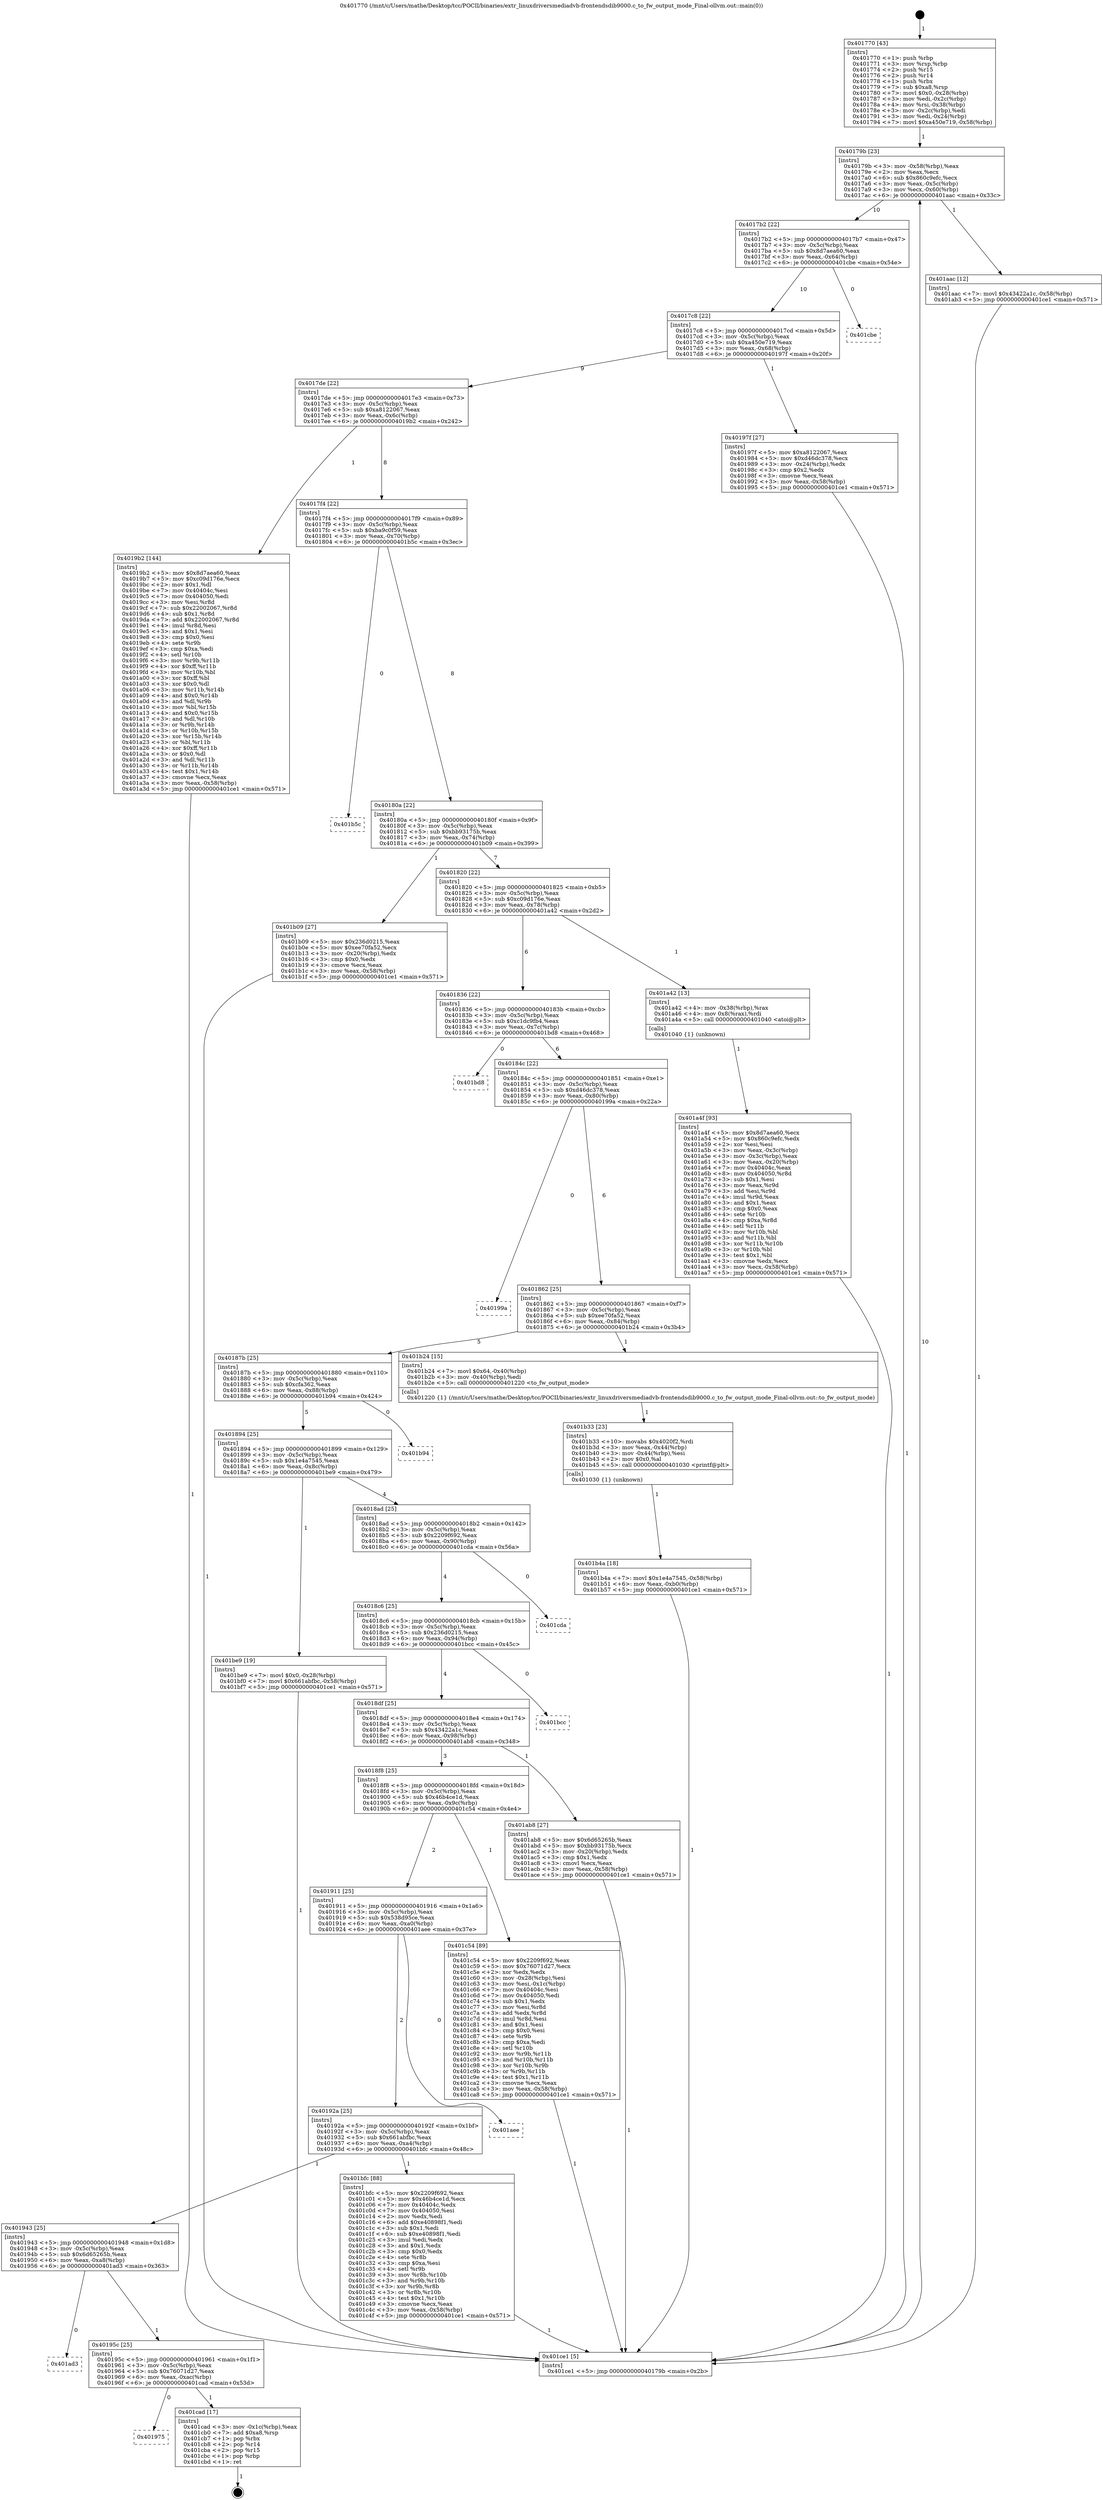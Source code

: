 digraph "0x401770" {
  label = "0x401770 (/mnt/c/Users/mathe/Desktop/tcc/POCII/binaries/extr_linuxdriversmediadvb-frontendsdib9000.c_to_fw_output_mode_Final-ollvm.out::main(0))"
  labelloc = "t"
  node[shape=record]

  Entry [label="",width=0.3,height=0.3,shape=circle,fillcolor=black,style=filled]
  "0x40179b" [label="{
     0x40179b [23]\l
     | [instrs]\l
     &nbsp;&nbsp;0x40179b \<+3\>: mov -0x58(%rbp),%eax\l
     &nbsp;&nbsp;0x40179e \<+2\>: mov %eax,%ecx\l
     &nbsp;&nbsp;0x4017a0 \<+6\>: sub $0x860c9efc,%ecx\l
     &nbsp;&nbsp;0x4017a6 \<+3\>: mov %eax,-0x5c(%rbp)\l
     &nbsp;&nbsp;0x4017a9 \<+3\>: mov %ecx,-0x60(%rbp)\l
     &nbsp;&nbsp;0x4017ac \<+6\>: je 0000000000401aac \<main+0x33c\>\l
  }"]
  "0x401aac" [label="{
     0x401aac [12]\l
     | [instrs]\l
     &nbsp;&nbsp;0x401aac \<+7\>: movl $0x43422a1c,-0x58(%rbp)\l
     &nbsp;&nbsp;0x401ab3 \<+5\>: jmp 0000000000401ce1 \<main+0x571\>\l
  }"]
  "0x4017b2" [label="{
     0x4017b2 [22]\l
     | [instrs]\l
     &nbsp;&nbsp;0x4017b2 \<+5\>: jmp 00000000004017b7 \<main+0x47\>\l
     &nbsp;&nbsp;0x4017b7 \<+3\>: mov -0x5c(%rbp),%eax\l
     &nbsp;&nbsp;0x4017ba \<+5\>: sub $0x8d7aea60,%eax\l
     &nbsp;&nbsp;0x4017bf \<+3\>: mov %eax,-0x64(%rbp)\l
     &nbsp;&nbsp;0x4017c2 \<+6\>: je 0000000000401cbe \<main+0x54e\>\l
  }"]
  Exit [label="",width=0.3,height=0.3,shape=circle,fillcolor=black,style=filled,peripheries=2]
  "0x401cbe" [label="{
     0x401cbe\l
  }", style=dashed]
  "0x4017c8" [label="{
     0x4017c8 [22]\l
     | [instrs]\l
     &nbsp;&nbsp;0x4017c8 \<+5\>: jmp 00000000004017cd \<main+0x5d\>\l
     &nbsp;&nbsp;0x4017cd \<+3\>: mov -0x5c(%rbp),%eax\l
     &nbsp;&nbsp;0x4017d0 \<+5\>: sub $0xa450e719,%eax\l
     &nbsp;&nbsp;0x4017d5 \<+3\>: mov %eax,-0x68(%rbp)\l
     &nbsp;&nbsp;0x4017d8 \<+6\>: je 000000000040197f \<main+0x20f\>\l
  }"]
  "0x401975" [label="{
     0x401975\l
  }", style=dashed]
  "0x40197f" [label="{
     0x40197f [27]\l
     | [instrs]\l
     &nbsp;&nbsp;0x40197f \<+5\>: mov $0xa8122067,%eax\l
     &nbsp;&nbsp;0x401984 \<+5\>: mov $0xd46dc378,%ecx\l
     &nbsp;&nbsp;0x401989 \<+3\>: mov -0x24(%rbp),%edx\l
     &nbsp;&nbsp;0x40198c \<+3\>: cmp $0x2,%edx\l
     &nbsp;&nbsp;0x40198f \<+3\>: cmovne %ecx,%eax\l
     &nbsp;&nbsp;0x401992 \<+3\>: mov %eax,-0x58(%rbp)\l
     &nbsp;&nbsp;0x401995 \<+5\>: jmp 0000000000401ce1 \<main+0x571\>\l
  }"]
  "0x4017de" [label="{
     0x4017de [22]\l
     | [instrs]\l
     &nbsp;&nbsp;0x4017de \<+5\>: jmp 00000000004017e3 \<main+0x73\>\l
     &nbsp;&nbsp;0x4017e3 \<+3\>: mov -0x5c(%rbp),%eax\l
     &nbsp;&nbsp;0x4017e6 \<+5\>: sub $0xa8122067,%eax\l
     &nbsp;&nbsp;0x4017eb \<+3\>: mov %eax,-0x6c(%rbp)\l
     &nbsp;&nbsp;0x4017ee \<+6\>: je 00000000004019b2 \<main+0x242\>\l
  }"]
  "0x401ce1" [label="{
     0x401ce1 [5]\l
     | [instrs]\l
     &nbsp;&nbsp;0x401ce1 \<+5\>: jmp 000000000040179b \<main+0x2b\>\l
  }"]
  "0x401770" [label="{
     0x401770 [43]\l
     | [instrs]\l
     &nbsp;&nbsp;0x401770 \<+1\>: push %rbp\l
     &nbsp;&nbsp;0x401771 \<+3\>: mov %rsp,%rbp\l
     &nbsp;&nbsp;0x401774 \<+2\>: push %r15\l
     &nbsp;&nbsp;0x401776 \<+2\>: push %r14\l
     &nbsp;&nbsp;0x401778 \<+1\>: push %rbx\l
     &nbsp;&nbsp;0x401779 \<+7\>: sub $0xa8,%rsp\l
     &nbsp;&nbsp;0x401780 \<+7\>: movl $0x0,-0x28(%rbp)\l
     &nbsp;&nbsp;0x401787 \<+3\>: mov %edi,-0x2c(%rbp)\l
     &nbsp;&nbsp;0x40178a \<+4\>: mov %rsi,-0x38(%rbp)\l
     &nbsp;&nbsp;0x40178e \<+3\>: mov -0x2c(%rbp),%edi\l
     &nbsp;&nbsp;0x401791 \<+3\>: mov %edi,-0x24(%rbp)\l
     &nbsp;&nbsp;0x401794 \<+7\>: movl $0xa450e719,-0x58(%rbp)\l
  }"]
  "0x401cad" [label="{
     0x401cad [17]\l
     | [instrs]\l
     &nbsp;&nbsp;0x401cad \<+3\>: mov -0x1c(%rbp),%eax\l
     &nbsp;&nbsp;0x401cb0 \<+7\>: add $0xa8,%rsp\l
     &nbsp;&nbsp;0x401cb7 \<+1\>: pop %rbx\l
     &nbsp;&nbsp;0x401cb8 \<+2\>: pop %r14\l
     &nbsp;&nbsp;0x401cba \<+2\>: pop %r15\l
     &nbsp;&nbsp;0x401cbc \<+1\>: pop %rbp\l
     &nbsp;&nbsp;0x401cbd \<+1\>: ret\l
  }"]
  "0x4019b2" [label="{
     0x4019b2 [144]\l
     | [instrs]\l
     &nbsp;&nbsp;0x4019b2 \<+5\>: mov $0x8d7aea60,%eax\l
     &nbsp;&nbsp;0x4019b7 \<+5\>: mov $0xc09d176e,%ecx\l
     &nbsp;&nbsp;0x4019bc \<+2\>: mov $0x1,%dl\l
     &nbsp;&nbsp;0x4019be \<+7\>: mov 0x40404c,%esi\l
     &nbsp;&nbsp;0x4019c5 \<+7\>: mov 0x404050,%edi\l
     &nbsp;&nbsp;0x4019cc \<+3\>: mov %esi,%r8d\l
     &nbsp;&nbsp;0x4019cf \<+7\>: sub $0x22002067,%r8d\l
     &nbsp;&nbsp;0x4019d6 \<+4\>: sub $0x1,%r8d\l
     &nbsp;&nbsp;0x4019da \<+7\>: add $0x22002067,%r8d\l
     &nbsp;&nbsp;0x4019e1 \<+4\>: imul %r8d,%esi\l
     &nbsp;&nbsp;0x4019e5 \<+3\>: and $0x1,%esi\l
     &nbsp;&nbsp;0x4019e8 \<+3\>: cmp $0x0,%esi\l
     &nbsp;&nbsp;0x4019eb \<+4\>: sete %r9b\l
     &nbsp;&nbsp;0x4019ef \<+3\>: cmp $0xa,%edi\l
     &nbsp;&nbsp;0x4019f2 \<+4\>: setl %r10b\l
     &nbsp;&nbsp;0x4019f6 \<+3\>: mov %r9b,%r11b\l
     &nbsp;&nbsp;0x4019f9 \<+4\>: xor $0xff,%r11b\l
     &nbsp;&nbsp;0x4019fd \<+3\>: mov %r10b,%bl\l
     &nbsp;&nbsp;0x401a00 \<+3\>: xor $0xff,%bl\l
     &nbsp;&nbsp;0x401a03 \<+3\>: xor $0x0,%dl\l
     &nbsp;&nbsp;0x401a06 \<+3\>: mov %r11b,%r14b\l
     &nbsp;&nbsp;0x401a09 \<+4\>: and $0x0,%r14b\l
     &nbsp;&nbsp;0x401a0d \<+3\>: and %dl,%r9b\l
     &nbsp;&nbsp;0x401a10 \<+3\>: mov %bl,%r15b\l
     &nbsp;&nbsp;0x401a13 \<+4\>: and $0x0,%r15b\l
     &nbsp;&nbsp;0x401a17 \<+3\>: and %dl,%r10b\l
     &nbsp;&nbsp;0x401a1a \<+3\>: or %r9b,%r14b\l
     &nbsp;&nbsp;0x401a1d \<+3\>: or %r10b,%r15b\l
     &nbsp;&nbsp;0x401a20 \<+3\>: xor %r15b,%r14b\l
     &nbsp;&nbsp;0x401a23 \<+3\>: or %bl,%r11b\l
     &nbsp;&nbsp;0x401a26 \<+4\>: xor $0xff,%r11b\l
     &nbsp;&nbsp;0x401a2a \<+3\>: or $0x0,%dl\l
     &nbsp;&nbsp;0x401a2d \<+3\>: and %dl,%r11b\l
     &nbsp;&nbsp;0x401a30 \<+3\>: or %r11b,%r14b\l
     &nbsp;&nbsp;0x401a33 \<+4\>: test $0x1,%r14b\l
     &nbsp;&nbsp;0x401a37 \<+3\>: cmovne %ecx,%eax\l
     &nbsp;&nbsp;0x401a3a \<+3\>: mov %eax,-0x58(%rbp)\l
     &nbsp;&nbsp;0x401a3d \<+5\>: jmp 0000000000401ce1 \<main+0x571\>\l
  }"]
  "0x4017f4" [label="{
     0x4017f4 [22]\l
     | [instrs]\l
     &nbsp;&nbsp;0x4017f4 \<+5\>: jmp 00000000004017f9 \<main+0x89\>\l
     &nbsp;&nbsp;0x4017f9 \<+3\>: mov -0x5c(%rbp),%eax\l
     &nbsp;&nbsp;0x4017fc \<+5\>: sub $0xba9c0f59,%eax\l
     &nbsp;&nbsp;0x401801 \<+3\>: mov %eax,-0x70(%rbp)\l
     &nbsp;&nbsp;0x401804 \<+6\>: je 0000000000401b5c \<main+0x3ec\>\l
  }"]
  "0x40195c" [label="{
     0x40195c [25]\l
     | [instrs]\l
     &nbsp;&nbsp;0x40195c \<+5\>: jmp 0000000000401961 \<main+0x1f1\>\l
     &nbsp;&nbsp;0x401961 \<+3\>: mov -0x5c(%rbp),%eax\l
     &nbsp;&nbsp;0x401964 \<+5\>: sub $0x76071d27,%eax\l
     &nbsp;&nbsp;0x401969 \<+6\>: mov %eax,-0xac(%rbp)\l
     &nbsp;&nbsp;0x40196f \<+6\>: je 0000000000401cad \<main+0x53d\>\l
  }"]
  "0x401b5c" [label="{
     0x401b5c\l
  }", style=dashed]
  "0x40180a" [label="{
     0x40180a [22]\l
     | [instrs]\l
     &nbsp;&nbsp;0x40180a \<+5\>: jmp 000000000040180f \<main+0x9f\>\l
     &nbsp;&nbsp;0x40180f \<+3\>: mov -0x5c(%rbp),%eax\l
     &nbsp;&nbsp;0x401812 \<+5\>: sub $0xbb93175b,%eax\l
     &nbsp;&nbsp;0x401817 \<+3\>: mov %eax,-0x74(%rbp)\l
     &nbsp;&nbsp;0x40181a \<+6\>: je 0000000000401b09 \<main+0x399\>\l
  }"]
  "0x401ad3" [label="{
     0x401ad3\l
  }", style=dashed]
  "0x401b09" [label="{
     0x401b09 [27]\l
     | [instrs]\l
     &nbsp;&nbsp;0x401b09 \<+5\>: mov $0x236d0215,%eax\l
     &nbsp;&nbsp;0x401b0e \<+5\>: mov $0xee70fa52,%ecx\l
     &nbsp;&nbsp;0x401b13 \<+3\>: mov -0x20(%rbp),%edx\l
     &nbsp;&nbsp;0x401b16 \<+3\>: cmp $0x0,%edx\l
     &nbsp;&nbsp;0x401b19 \<+3\>: cmove %ecx,%eax\l
     &nbsp;&nbsp;0x401b1c \<+3\>: mov %eax,-0x58(%rbp)\l
     &nbsp;&nbsp;0x401b1f \<+5\>: jmp 0000000000401ce1 \<main+0x571\>\l
  }"]
  "0x401820" [label="{
     0x401820 [22]\l
     | [instrs]\l
     &nbsp;&nbsp;0x401820 \<+5\>: jmp 0000000000401825 \<main+0xb5\>\l
     &nbsp;&nbsp;0x401825 \<+3\>: mov -0x5c(%rbp),%eax\l
     &nbsp;&nbsp;0x401828 \<+5\>: sub $0xc09d176e,%eax\l
     &nbsp;&nbsp;0x40182d \<+3\>: mov %eax,-0x78(%rbp)\l
     &nbsp;&nbsp;0x401830 \<+6\>: je 0000000000401a42 \<main+0x2d2\>\l
  }"]
  "0x401943" [label="{
     0x401943 [25]\l
     | [instrs]\l
     &nbsp;&nbsp;0x401943 \<+5\>: jmp 0000000000401948 \<main+0x1d8\>\l
     &nbsp;&nbsp;0x401948 \<+3\>: mov -0x5c(%rbp),%eax\l
     &nbsp;&nbsp;0x40194b \<+5\>: sub $0x6d65265b,%eax\l
     &nbsp;&nbsp;0x401950 \<+6\>: mov %eax,-0xa8(%rbp)\l
     &nbsp;&nbsp;0x401956 \<+6\>: je 0000000000401ad3 \<main+0x363\>\l
  }"]
  "0x401a42" [label="{
     0x401a42 [13]\l
     | [instrs]\l
     &nbsp;&nbsp;0x401a42 \<+4\>: mov -0x38(%rbp),%rax\l
     &nbsp;&nbsp;0x401a46 \<+4\>: mov 0x8(%rax),%rdi\l
     &nbsp;&nbsp;0x401a4a \<+5\>: call 0000000000401040 \<atoi@plt\>\l
     | [calls]\l
     &nbsp;&nbsp;0x401040 \{1\} (unknown)\l
  }"]
  "0x401836" [label="{
     0x401836 [22]\l
     | [instrs]\l
     &nbsp;&nbsp;0x401836 \<+5\>: jmp 000000000040183b \<main+0xcb\>\l
     &nbsp;&nbsp;0x40183b \<+3\>: mov -0x5c(%rbp),%eax\l
     &nbsp;&nbsp;0x40183e \<+5\>: sub $0xc1dc9fb4,%eax\l
     &nbsp;&nbsp;0x401843 \<+3\>: mov %eax,-0x7c(%rbp)\l
     &nbsp;&nbsp;0x401846 \<+6\>: je 0000000000401bd8 \<main+0x468\>\l
  }"]
  "0x401a4f" [label="{
     0x401a4f [93]\l
     | [instrs]\l
     &nbsp;&nbsp;0x401a4f \<+5\>: mov $0x8d7aea60,%ecx\l
     &nbsp;&nbsp;0x401a54 \<+5\>: mov $0x860c9efc,%edx\l
     &nbsp;&nbsp;0x401a59 \<+2\>: xor %esi,%esi\l
     &nbsp;&nbsp;0x401a5b \<+3\>: mov %eax,-0x3c(%rbp)\l
     &nbsp;&nbsp;0x401a5e \<+3\>: mov -0x3c(%rbp),%eax\l
     &nbsp;&nbsp;0x401a61 \<+3\>: mov %eax,-0x20(%rbp)\l
     &nbsp;&nbsp;0x401a64 \<+7\>: mov 0x40404c,%eax\l
     &nbsp;&nbsp;0x401a6b \<+8\>: mov 0x404050,%r8d\l
     &nbsp;&nbsp;0x401a73 \<+3\>: sub $0x1,%esi\l
     &nbsp;&nbsp;0x401a76 \<+3\>: mov %eax,%r9d\l
     &nbsp;&nbsp;0x401a79 \<+3\>: add %esi,%r9d\l
     &nbsp;&nbsp;0x401a7c \<+4\>: imul %r9d,%eax\l
     &nbsp;&nbsp;0x401a80 \<+3\>: and $0x1,%eax\l
     &nbsp;&nbsp;0x401a83 \<+3\>: cmp $0x0,%eax\l
     &nbsp;&nbsp;0x401a86 \<+4\>: sete %r10b\l
     &nbsp;&nbsp;0x401a8a \<+4\>: cmp $0xa,%r8d\l
     &nbsp;&nbsp;0x401a8e \<+4\>: setl %r11b\l
     &nbsp;&nbsp;0x401a92 \<+3\>: mov %r10b,%bl\l
     &nbsp;&nbsp;0x401a95 \<+3\>: and %r11b,%bl\l
     &nbsp;&nbsp;0x401a98 \<+3\>: xor %r11b,%r10b\l
     &nbsp;&nbsp;0x401a9b \<+3\>: or %r10b,%bl\l
     &nbsp;&nbsp;0x401a9e \<+3\>: test $0x1,%bl\l
     &nbsp;&nbsp;0x401aa1 \<+3\>: cmovne %edx,%ecx\l
     &nbsp;&nbsp;0x401aa4 \<+3\>: mov %ecx,-0x58(%rbp)\l
     &nbsp;&nbsp;0x401aa7 \<+5\>: jmp 0000000000401ce1 \<main+0x571\>\l
  }"]
  "0x401bfc" [label="{
     0x401bfc [88]\l
     | [instrs]\l
     &nbsp;&nbsp;0x401bfc \<+5\>: mov $0x2209f692,%eax\l
     &nbsp;&nbsp;0x401c01 \<+5\>: mov $0x46b4ce1d,%ecx\l
     &nbsp;&nbsp;0x401c06 \<+7\>: mov 0x40404c,%edx\l
     &nbsp;&nbsp;0x401c0d \<+7\>: mov 0x404050,%esi\l
     &nbsp;&nbsp;0x401c14 \<+2\>: mov %edx,%edi\l
     &nbsp;&nbsp;0x401c16 \<+6\>: add $0xe40898f1,%edi\l
     &nbsp;&nbsp;0x401c1c \<+3\>: sub $0x1,%edi\l
     &nbsp;&nbsp;0x401c1f \<+6\>: sub $0xe40898f1,%edi\l
     &nbsp;&nbsp;0x401c25 \<+3\>: imul %edi,%edx\l
     &nbsp;&nbsp;0x401c28 \<+3\>: and $0x1,%edx\l
     &nbsp;&nbsp;0x401c2b \<+3\>: cmp $0x0,%edx\l
     &nbsp;&nbsp;0x401c2e \<+4\>: sete %r8b\l
     &nbsp;&nbsp;0x401c32 \<+3\>: cmp $0xa,%esi\l
     &nbsp;&nbsp;0x401c35 \<+4\>: setl %r9b\l
     &nbsp;&nbsp;0x401c39 \<+3\>: mov %r8b,%r10b\l
     &nbsp;&nbsp;0x401c3c \<+3\>: and %r9b,%r10b\l
     &nbsp;&nbsp;0x401c3f \<+3\>: xor %r9b,%r8b\l
     &nbsp;&nbsp;0x401c42 \<+3\>: or %r8b,%r10b\l
     &nbsp;&nbsp;0x401c45 \<+4\>: test $0x1,%r10b\l
     &nbsp;&nbsp;0x401c49 \<+3\>: cmovne %ecx,%eax\l
     &nbsp;&nbsp;0x401c4c \<+3\>: mov %eax,-0x58(%rbp)\l
     &nbsp;&nbsp;0x401c4f \<+5\>: jmp 0000000000401ce1 \<main+0x571\>\l
  }"]
  "0x401bd8" [label="{
     0x401bd8\l
  }", style=dashed]
  "0x40184c" [label="{
     0x40184c [22]\l
     | [instrs]\l
     &nbsp;&nbsp;0x40184c \<+5\>: jmp 0000000000401851 \<main+0xe1\>\l
     &nbsp;&nbsp;0x401851 \<+3\>: mov -0x5c(%rbp),%eax\l
     &nbsp;&nbsp;0x401854 \<+5\>: sub $0xd46dc378,%eax\l
     &nbsp;&nbsp;0x401859 \<+3\>: mov %eax,-0x80(%rbp)\l
     &nbsp;&nbsp;0x40185c \<+6\>: je 000000000040199a \<main+0x22a\>\l
  }"]
  "0x40192a" [label="{
     0x40192a [25]\l
     | [instrs]\l
     &nbsp;&nbsp;0x40192a \<+5\>: jmp 000000000040192f \<main+0x1bf\>\l
     &nbsp;&nbsp;0x40192f \<+3\>: mov -0x5c(%rbp),%eax\l
     &nbsp;&nbsp;0x401932 \<+5\>: sub $0x661abfbc,%eax\l
     &nbsp;&nbsp;0x401937 \<+6\>: mov %eax,-0xa4(%rbp)\l
     &nbsp;&nbsp;0x40193d \<+6\>: je 0000000000401bfc \<main+0x48c\>\l
  }"]
  "0x40199a" [label="{
     0x40199a\l
  }", style=dashed]
  "0x401862" [label="{
     0x401862 [25]\l
     | [instrs]\l
     &nbsp;&nbsp;0x401862 \<+5\>: jmp 0000000000401867 \<main+0xf7\>\l
     &nbsp;&nbsp;0x401867 \<+3\>: mov -0x5c(%rbp),%eax\l
     &nbsp;&nbsp;0x40186a \<+5\>: sub $0xee70fa52,%eax\l
     &nbsp;&nbsp;0x40186f \<+6\>: mov %eax,-0x84(%rbp)\l
     &nbsp;&nbsp;0x401875 \<+6\>: je 0000000000401b24 \<main+0x3b4\>\l
  }"]
  "0x401aee" [label="{
     0x401aee\l
  }", style=dashed]
  "0x401b24" [label="{
     0x401b24 [15]\l
     | [instrs]\l
     &nbsp;&nbsp;0x401b24 \<+7\>: movl $0x64,-0x40(%rbp)\l
     &nbsp;&nbsp;0x401b2b \<+3\>: mov -0x40(%rbp),%edi\l
     &nbsp;&nbsp;0x401b2e \<+5\>: call 0000000000401220 \<to_fw_output_mode\>\l
     | [calls]\l
     &nbsp;&nbsp;0x401220 \{1\} (/mnt/c/Users/mathe/Desktop/tcc/POCII/binaries/extr_linuxdriversmediadvb-frontendsdib9000.c_to_fw_output_mode_Final-ollvm.out::to_fw_output_mode)\l
  }"]
  "0x40187b" [label="{
     0x40187b [25]\l
     | [instrs]\l
     &nbsp;&nbsp;0x40187b \<+5\>: jmp 0000000000401880 \<main+0x110\>\l
     &nbsp;&nbsp;0x401880 \<+3\>: mov -0x5c(%rbp),%eax\l
     &nbsp;&nbsp;0x401883 \<+5\>: sub $0xcfa362,%eax\l
     &nbsp;&nbsp;0x401888 \<+6\>: mov %eax,-0x88(%rbp)\l
     &nbsp;&nbsp;0x40188e \<+6\>: je 0000000000401b94 \<main+0x424\>\l
  }"]
  "0x401911" [label="{
     0x401911 [25]\l
     | [instrs]\l
     &nbsp;&nbsp;0x401911 \<+5\>: jmp 0000000000401916 \<main+0x1a6\>\l
     &nbsp;&nbsp;0x401916 \<+3\>: mov -0x5c(%rbp),%eax\l
     &nbsp;&nbsp;0x401919 \<+5\>: sub $0x538d95ce,%eax\l
     &nbsp;&nbsp;0x40191e \<+6\>: mov %eax,-0xa0(%rbp)\l
     &nbsp;&nbsp;0x401924 \<+6\>: je 0000000000401aee \<main+0x37e\>\l
  }"]
  "0x401b94" [label="{
     0x401b94\l
  }", style=dashed]
  "0x401894" [label="{
     0x401894 [25]\l
     | [instrs]\l
     &nbsp;&nbsp;0x401894 \<+5\>: jmp 0000000000401899 \<main+0x129\>\l
     &nbsp;&nbsp;0x401899 \<+3\>: mov -0x5c(%rbp),%eax\l
     &nbsp;&nbsp;0x40189c \<+5\>: sub $0x1e4a7545,%eax\l
     &nbsp;&nbsp;0x4018a1 \<+6\>: mov %eax,-0x8c(%rbp)\l
     &nbsp;&nbsp;0x4018a7 \<+6\>: je 0000000000401be9 \<main+0x479\>\l
  }"]
  "0x401c54" [label="{
     0x401c54 [89]\l
     | [instrs]\l
     &nbsp;&nbsp;0x401c54 \<+5\>: mov $0x2209f692,%eax\l
     &nbsp;&nbsp;0x401c59 \<+5\>: mov $0x76071d27,%ecx\l
     &nbsp;&nbsp;0x401c5e \<+2\>: xor %edx,%edx\l
     &nbsp;&nbsp;0x401c60 \<+3\>: mov -0x28(%rbp),%esi\l
     &nbsp;&nbsp;0x401c63 \<+3\>: mov %esi,-0x1c(%rbp)\l
     &nbsp;&nbsp;0x401c66 \<+7\>: mov 0x40404c,%esi\l
     &nbsp;&nbsp;0x401c6d \<+7\>: mov 0x404050,%edi\l
     &nbsp;&nbsp;0x401c74 \<+3\>: sub $0x1,%edx\l
     &nbsp;&nbsp;0x401c77 \<+3\>: mov %esi,%r8d\l
     &nbsp;&nbsp;0x401c7a \<+3\>: add %edx,%r8d\l
     &nbsp;&nbsp;0x401c7d \<+4\>: imul %r8d,%esi\l
     &nbsp;&nbsp;0x401c81 \<+3\>: and $0x1,%esi\l
     &nbsp;&nbsp;0x401c84 \<+3\>: cmp $0x0,%esi\l
     &nbsp;&nbsp;0x401c87 \<+4\>: sete %r9b\l
     &nbsp;&nbsp;0x401c8b \<+3\>: cmp $0xa,%edi\l
     &nbsp;&nbsp;0x401c8e \<+4\>: setl %r10b\l
     &nbsp;&nbsp;0x401c92 \<+3\>: mov %r9b,%r11b\l
     &nbsp;&nbsp;0x401c95 \<+3\>: and %r10b,%r11b\l
     &nbsp;&nbsp;0x401c98 \<+3\>: xor %r10b,%r9b\l
     &nbsp;&nbsp;0x401c9b \<+3\>: or %r9b,%r11b\l
     &nbsp;&nbsp;0x401c9e \<+4\>: test $0x1,%r11b\l
     &nbsp;&nbsp;0x401ca2 \<+3\>: cmovne %ecx,%eax\l
     &nbsp;&nbsp;0x401ca5 \<+3\>: mov %eax,-0x58(%rbp)\l
     &nbsp;&nbsp;0x401ca8 \<+5\>: jmp 0000000000401ce1 \<main+0x571\>\l
  }"]
  "0x401be9" [label="{
     0x401be9 [19]\l
     | [instrs]\l
     &nbsp;&nbsp;0x401be9 \<+7\>: movl $0x0,-0x28(%rbp)\l
     &nbsp;&nbsp;0x401bf0 \<+7\>: movl $0x661abfbc,-0x58(%rbp)\l
     &nbsp;&nbsp;0x401bf7 \<+5\>: jmp 0000000000401ce1 \<main+0x571\>\l
  }"]
  "0x4018ad" [label="{
     0x4018ad [25]\l
     | [instrs]\l
     &nbsp;&nbsp;0x4018ad \<+5\>: jmp 00000000004018b2 \<main+0x142\>\l
     &nbsp;&nbsp;0x4018b2 \<+3\>: mov -0x5c(%rbp),%eax\l
     &nbsp;&nbsp;0x4018b5 \<+5\>: sub $0x2209f692,%eax\l
     &nbsp;&nbsp;0x4018ba \<+6\>: mov %eax,-0x90(%rbp)\l
     &nbsp;&nbsp;0x4018c0 \<+6\>: je 0000000000401cda \<main+0x56a\>\l
  }"]
  "0x401b4a" [label="{
     0x401b4a [18]\l
     | [instrs]\l
     &nbsp;&nbsp;0x401b4a \<+7\>: movl $0x1e4a7545,-0x58(%rbp)\l
     &nbsp;&nbsp;0x401b51 \<+6\>: mov %eax,-0xb0(%rbp)\l
     &nbsp;&nbsp;0x401b57 \<+5\>: jmp 0000000000401ce1 \<main+0x571\>\l
  }"]
  "0x401cda" [label="{
     0x401cda\l
  }", style=dashed]
  "0x4018c6" [label="{
     0x4018c6 [25]\l
     | [instrs]\l
     &nbsp;&nbsp;0x4018c6 \<+5\>: jmp 00000000004018cb \<main+0x15b\>\l
     &nbsp;&nbsp;0x4018cb \<+3\>: mov -0x5c(%rbp),%eax\l
     &nbsp;&nbsp;0x4018ce \<+5\>: sub $0x236d0215,%eax\l
     &nbsp;&nbsp;0x4018d3 \<+6\>: mov %eax,-0x94(%rbp)\l
     &nbsp;&nbsp;0x4018d9 \<+6\>: je 0000000000401bcc \<main+0x45c\>\l
  }"]
  "0x401b33" [label="{
     0x401b33 [23]\l
     | [instrs]\l
     &nbsp;&nbsp;0x401b33 \<+10\>: movabs $0x4020f2,%rdi\l
     &nbsp;&nbsp;0x401b3d \<+3\>: mov %eax,-0x44(%rbp)\l
     &nbsp;&nbsp;0x401b40 \<+3\>: mov -0x44(%rbp),%esi\l
     &nbsp;&nbsp;0x401b43 \<+2\>: mov $0x0,%al\l
     &nbsp;&nbsp;0x401b45 \<+5\>: call 0000000000401030 \<printf@plt\>\l
     | [calls]\l
     &nbsp;&nbsp;0x401030 \{1\} (unknown)\l
  }"]
  "0x401bcc" [label="{
     0x401bcc\l
  }", style=dashed]
  "0x4018df" [label="{
     0x4018df [25]\l
     | [instrs]\l
     &nbsp;&nbsp;0x4018df \<+5\>: jmp 00000000004018e4 \<main+0x174\>\l
     &nbsp;&nbsp;0x4018e4 \<+3\>: mov -0x5c(%rbp),%eax\l
     &nbsp;&nbsp;0x4018e7 \<+5\>: sub $0x43422a1c,%eax\l
     &nbsp;&nbsp;0x4018ec \<+6\>: mov %eax,-0x98(%rbp)\l
     &nbsp;&nbsp;0x4018f2 \<+6\>: je 0000000000401ab8 \<main+0x348\>\l
  }"]
  "0x4018f8" [label="{
     0x4018f8 [25]\l
     | [instrs]\l
     &nbsp;&nbsp;0x4018f8 \<+5\>: jmp 00000000004018fd \<main+0x18d\>\l
     &nbsp;&nbsp;0x4018fd \<+3\>: mov -0x5c(%rbp),%eax\l
     &nbsp;&nbsp;0x401900 \<+5\>: sub $0x46b4ce1d,%eax\l
     &nbsp;&nbsp;0x401905 \<+6\>: mov %eax,-0x9c(%rbp)\l
     &nbsp;&nbsp;0x40190b \<+6\>: je 0000000000401c54 \<main+0x4e4\>\l
  }"]
  "0x401ab8" [label="{
     0x401ab8 [27]\l
     | [instrs]\l
     &nbsp;&nbsp;0x401ab8 \<+5\>: mov $0x6d65265b,%eax\l
     &nbsp;&nbsp;0x401abd \<+5\>: mov $0xbb93175b,%ecx\l
     &nbsp;&nbsp;0x401ac2 \<+3\>: mov -0x20(%rbp),%edx\l
     &nbsp;&nbsp;0x401ac5 \<+3\>: cmp $0x1,%edx\l
     &nbsp;&nbsp;0x401ac8 \<+3\>: cmovl %ecx,%eax\l
     &nbsp;&nbsp;0x401acb \<+3\>: mov %eax,-0x58(%rbp)\l
     &nbsp;&nbsp;0x401ace \<+5\>: jmp 0000000000401ce1 \<main+0x571\>\l
  }"]
  Entry -> "0x401770" [label=" 1"]
  "0x40179b" -> "0x401aac" [label=" 1"]
  "0x40179b" -> "0x4017b2" [label=" 10"]
  "0x401cad" -> Exit [label=" 1"]
  "0x4017b2" -> "0x401cbe" [label=" 0"]
  "0x4017b2" -> "0x4017c8" [label=" 10"]
  "0x40195c" -> "0x401975" [label=" 0"]
  "0x4017c8" -> "0x40197f" [label=" 1"]
  "0x4017c8" -> "0x4017de" [label=" 9"]
  "0x40197f" -> "0x401ce1" [label=" 1"]
  "0x401770" -> "0x40179b" [label=" 1"]
  "0x401ce1" -> "0x40179b" [label=" 10"]
  "0x40195c" -> "0x401cad" [label=" 1"]
  "0x4017de" -> "0x4019b2" [label=" 1"]
  "0x4017de" -> "0x4017f4" [label=" 8"]
  "0x4019b2" -> "0x401ce1" [label=" 1"]
  "0x401943" -> "0x40195c" [label=" 1"]
  "0x4017f4" -> "0x401b5c" [label=" 0"]
  "0x4017f4" -> "0x40180a" [label=" 8"]
  "0x401943" -> "0x401ad3" [label=" 0"]
  "0x40180a" -> "0x401b09" [label=" 1"]
  "0x40180a" -> "0x401820" [label=" 7"]
  "0x401c54" -> "0x401ce1" [label=" 1"]
  "0x401820" -> "0x401a42" [label=" 1"]
  "0x401820" -> "0x401836" [label=" 6"]
  "0x401a42" -> "0x401a4f" [label=" 1"]
  "0x401a4f" -> "0x401ce1" [label=" 1"]
  "0x401aac" -> "0x401ce1" [label=" 1"]
  "0x401bfc" -> "0x401ce1" [label=" 1"]
  "0x401836" -> "0x401bd8" [label=" 0"]
  "0x401836" -> "0x40184c" [label=" 6"]
  "0x40192a" -> "0x401943" [label=" 1"]
  "0x40184c" -> "0x40199a" [label=" 0"]
  "0x40184c" -> "0x401862" [label=" 6"]
  "0x40192a" -> "0x401bfc" [label=" 1"]
  "0x401862" -> "0x401b24" [label=" 1"]
  "0x401862" -> "0x40187b" [label=" 5"]
  "0x401911" -> "0x40192a" [label=" 2"]
  "0x40187b" -> "0x401b94" [label=" 0"]
  "0x40187b" -> "0x401894" [label=" 5"]
  "0x401911" -> "0x401aee" [label=" 0"]
  "0x401894" -> "0x401be9" [label=" 1"]
  "0x401894" -> "0x4018ad" [label=" 4"]
  "0x4018f8" -> "0x401911" [label=" 2"]
  "0x4018ad" -> "0x401cda" [label=" 0"]
  "0x4018ad" -> "0x4018c6" [label=" 4"]
  "0x4018f8" -> "0x401c54" [label=" 1"]
  "0x4018c6" -> "0x401bcc" [label=" 0"]
  "0x4018c6" -> "0x4018df" [label=" 4"]
  "0x401be9" -> "0x401ce1" [label=" 1"]
  "0x4018df" -> "0x401ab8" [label=" 1"]
  "0x4018df" -> "0x4018f8" [label=" 3"]
  "0x401ab8" -> "0x401ce1" [label=" 1"]
  "0x401b09" -> "0x401ce1" [label=" 1"]
  "0x401b24" -> "0x401b33" [label=" 1"]
  "0x401b33" -> "0x401b4a" [label=" 1"]
  "0x401b4a" -> "0x401ce1" [label=" 1"]
}
